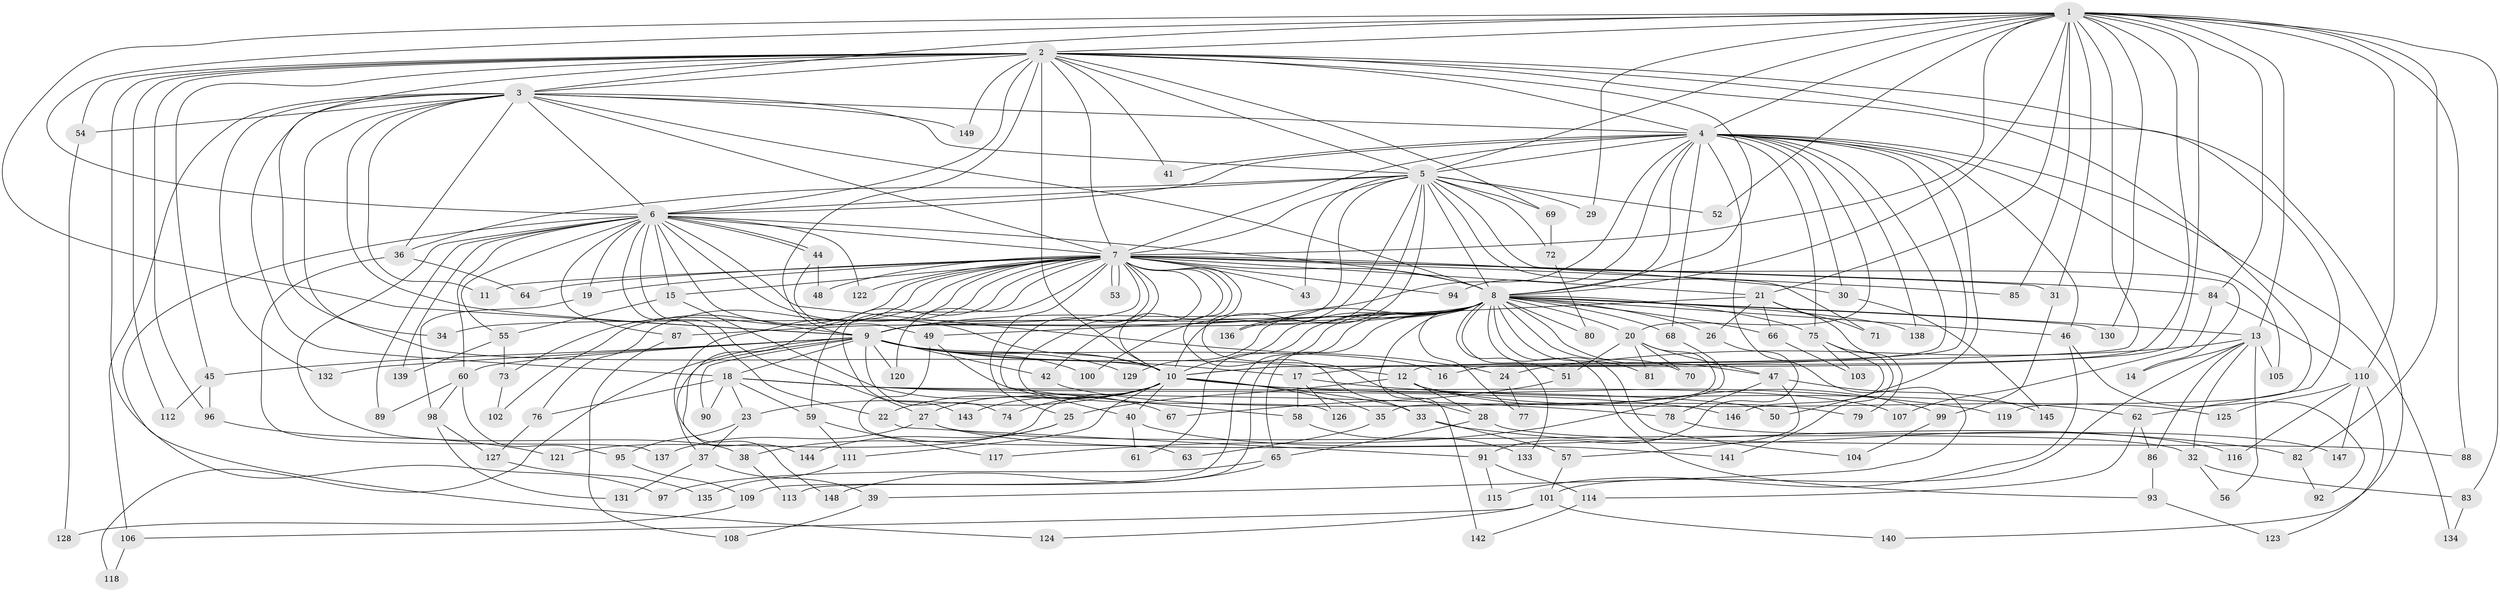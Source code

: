 // coarse degree distribution, {3: 0.15555555555555556, 6: 0.06666666666666667, 5: 0.17777777777777778, 4: 0.2222222222222222, 16: 0.022222222222222223, 7: 0.1111111111111111, 17: 0.08888888888888889, 8: 0.044444444444444446, 2: 0.022222222222222223, 25: 0.022222222222222223, 24: 0.022222222222222223, 1: 0.022222222222222223, 12: 0.022222222222222223}
// Generated by graph-tools (version 1.1) at 2025/36/03/04/25 23:36:35]
// undirected, 149 vertices, 323 edges
graph export_dot {
  node [color=gray90,style=filled];
  1;
  2;
  3;
  4;
  5;
  6;
  7;
  8;
  9;
  10;
  11;
  12;
  13;
  14;
  15;
  16;
  17;
  18;
  19;
  20;
  21;
  22;
  23;
  24;
  25;
  26;
  27;
  28;
  29;
  30;
  31;
  32;
  33;
  34;
  35;
  36;
  37;
  38;
  39;
  40;
  41;
  42;
  43;
  44;
  45;
  46;
  47;
  48;
  49;
  50;
  51;
  52;
  53;
  54;
  55;
  56;
  57;
  58;
  59;
  60;
  61;
  62;
  63;
  64;
  65;
  66;
  67;
  68;
  69;
  70;
  71;
  72;
  73;
  74;
  75;
  76;
  77;
  78;
  79;
  80;
  81;
  82;
  83;
  84;
  85;
  86;
  87;
  88;
  89;
  90;
  91;
  92;
  93;
  94;
  95;
  96;
  97;
  98;
  99;
  100;
  101;
  102;
  103;
  104;
  105;
  106;
  107;
  108;
  109;
  110;
  111;
  112;
  113;
  114;
  115;
  116;
  117;
  118;
  119;
  120;
  121;
  122;
  123;
  124;
  125;
  126;
  127;
  128;
  129;
  130;
  131;
  132;
  133;
  134;
  135;
  136;
  137;
  138;
  139;
  140;
  141;
  142;
  143;
  144;
  145;
  146;
  147;
  148;
  149;
  1 -- 2;
  1 -- 3;
  1 -- 4;
  1 -- 5;
  1 -- 6;
  1 -- 7;
  1 -- 8;
  1 -- 9;
  1 -- 10;
  1 -- 13;
  1 -- 16;
  1 -- 17;
  1 -- 21;
  1 -- 29;
  1 -- 31;
  1 -- 52;
  1 -- 82;
  1 -- 83;
  1 -- 84;
  1 -- 85;
  1 -- 88;
  1 -- 110;
  1 -- 130;
  2 -- 3;
  2 -- 4;
  2 -- 5;
  2 -- 6;
  2 -- 7;
  2 -- 8;
  2 -- 9;
  2 -- 10;
  2 -- 34;
  2 -- 41;
  2 -- 45;
  2 -- 54;
  2 -- 62;
  2 -- 69;
  2 -- 96;
  2 -- 97;
  2 -- 112;
  2 -- 119;
  2 -- 140;
  2 -- 149;
  3 -- 4;
  3 -- 5;
  3 -- 6;
  3 -- 7;
  3 -- 8;
  3 -- 9;
  3 -- 10;
  3 -- 11;
  3 -- 18;
  3 -- 36;
  3 -- 54;
  3 -- 106;
  3 -- 132;
  3 -- 149;
  4 -- 5;
  4 -- 6;
  4 -- 7;
  4 -- 8;
  4 -- 9;
  4 -- 10;
  4 -- 12;
  4 -- 20;
  4 -- 30;
  4 -- 39;
  4 -- 41;
  4 -- 46;
  4 -- 50;
  4 -- 68;
  4 -- 75;
  4 -- 94;
  4 -- 105;
  4 -- 134;
  4 -- 138;
  5 -- 6;
  5 -- 7;
  5 -- 8;
  5 -- 9;
  5 -- 10;
  5 -- 14;
  5 -- 29;
  5 -- 36;
  5 -- 43;
  5 -- 52;
  5 -- 69;
  5 -- 71;
  5 -- 72;
  5 -- 100;
  5 -- 136;
  6 -- 7;
  6 -- 8;
  6 -- 9;
  6 -- 10;
  6 -- 15;
  6 -- 19;
  6 -- 22;
  6 -- 24;
  6 -- 27;
  6 -- 38;
  6 -- 44;
  6 -- 44;
  6 -- 55;
  6 -- 60;
  6 -- 87;
  6 -- 89;
  6 -- 122;
  6 -- 124;
  6 -- 139;
  7 -- 8;
  7 -- 9;
  7 -- 10;
  7 -- 11;
  7 -- 15;
  7 -- 19;
  7 -- 21;
  7 -- 25;
  7 -- 28;
  7 -- 30;
  7 -- 31;
  7 -- 33;
  7 -- 37;
  7 -- 40;
  7 -- 42;
  7 -- 43;
  7 -- 48;
  7 -- 53;
  7 -- 53;
  7 -- 59;
  7 -- 64;
  7 -- 73;
  7 -- 76;
  7 -- 84;
  7 -- 85;
  7 -- 94;
  7 -- 102;
  7 -- 120;
  7 -- 122;
  7 -- 126;
  7 -- 143;
  7 -- 144;
  8 -- 9;
  8 -- 10;
  8 -- 13;
  8 -- 20;
  8 -- 26;
  8 -- 34;
  8 -- 46;
  8 -- 47;
  8 -- 51;
  8 -- 61;
  8 -- 65;
  8 -- 66;
  8 -- 68;
  8 -- 70;
  8 -- 75;
  8 -- 77;
  8 -- 80;
  8 -- 81;
  8 -- 87;
  8 -- 93;
  8 -- 104;
  8 -- 109;
  8 -- 113;
  8 -- 129;
  8 -- 130;
  8 -- 133;
  8 -- 136;
  8 -- 138;
  8 -- 142;
  9 -- 10;
  9 -- 12;
  9 -- 16;
  9 -- 17;
  9 -- 18;
  9 -- 42;
  9 -- 45;
  9 -- 60;
  9 -- 74;
  9 -- 90;
  9 -- 100;
  9 -- 118;
  9 -- 120;
  9 -- 129;
  9 -- 132;
  9 -- 148;
  10 -- 22;
  10 -- 23;
  10 -- 27;
  10 -- 33;
  10 -- 35;
  10 -- 40;
  10 -- 74;
  10 -- 107;
  10 -- 111;
  10 -- 119;
  10 -- 121;
  10 -- 143;
  12 -- 25;
  12 -- 28;
  12 -- 99;
  12 -- 125;
  13 -- 14;
  13 -- 24;
  13 -- 32;
  13 -- 56;
  13 -- 86;
  13 -- 101;
  13 -- 105;
  15 -- 55;
  15 -- 67;
  17 -- 58;
  17 -- 62;
  17 -- 126;
  18 -- 23;
  18 -- 50;
  18 -- 59;
  18 -- 76;
  18 -- 78;
  18 -- 90;
  18 -- 146;
  19 -- 98;
  20 -- 35;
  20 -- 47;
  20 -- 51;
  20 -- 70;
  20 -- 81;
  21 -- 26;
  21 -- 49;
  21 -- 66;
  21 -- 71;
  21 -- 79;
  22 -- 91;
  23 -- 37;
  23 -- 95;
  24 -- 77;
  25 -- 38;
  25 -- 144;
  26 -- 91;
  27 -- 32;
  27 -- 137;
  27 -- 141;
  28 -- 65;
  28 -- 88;
  30 -- 145;
  31 -- 99;
  32 -- 56;
  32 -- 83;
  33 -- 57;
  33 -- 82;
  35 -- 63;
  36 -- 64;
  36 -- 137;
  37 -- 39;
  37 -- 131;
  38 -- 113;
  39 -- 108;
  40 -- 61;
  40 -- 116;
  42 -- 79;
  44 -- 48;
  44 -- 49;
  45 -- 96;
  45 -- 112;
  46 -- 92;
  46 -- 115;
  47 -- 57;
  47 -- 78;
  47 -- 145;
  49 -- 58;
  49 -- 63;
  51 -- 67;
  54 -- 128;
  55 -- 73;
  55 -- 139;
  57 -- 101;
  58 -- 133;
  59 -- 111;
  59 -- 117;
  60 -- 89;
  60 -- 95;
  60 -- 98;
  62 -- 86;
  62 -- 114;
  65 -- 97;
  65 -- 148;
  66 -- 103;
  68 -- 117;
  69 -- 72;
  72 -- 80;
  73 -- 102;
  75 -- 103;
  75 -- 141;
  75 -- 146;
  76 -- 127;
  78 -- 147;
  82 -- 92;
  83 -- 134;
  84 -- 107;
  84 -- 110;
  86 -- 93;
  87 -- 108;
  91 -- 114;
  91 -- 115;
  93 -- 123;
  95 -- 109;
  96 -- 121;
  98 -- 127;
  98 -- 131;
  99 -- 104;
  101 -- 106;
  101 -- 124;
  101 -- 140;
  106 -- 118;
  109 -- 128;
  110 -- 116;
  110 -- 123;
  110 -- 125;
  110 -- 147;
  111 -- 135;
  114 -- 142;
  127 -- 135;
}
